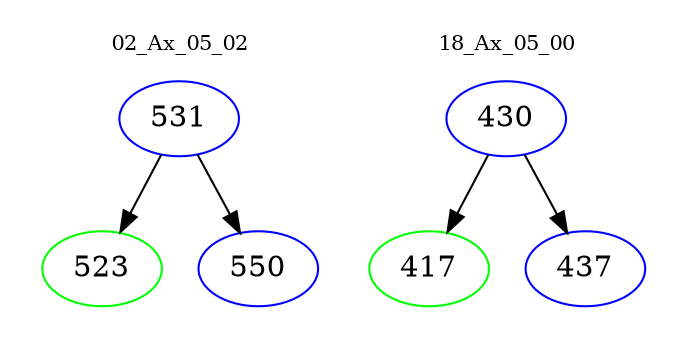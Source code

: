 digraph{
subgraph cluster_0 {
color = white
label = "02_Ax_05_02";
fontsize=10;
T0_531 [label="531", color="blue"]
T0_531 -> T0_523 [color="black"]
T0_523 [label="523", color="green"]
T0_531 -> T0_550 [color="black"]
T0_550 [label="550", color="blue"]
}
subgraph cluster_1 {
color = white
label = "18_Ax_05_00";
fontsize=10;
T1_430 [label="430", color="blue"]
T1_430 -> T1_417 [color="black"]
T1_417 [label="417", color="green"]
T1_430 -> T1_437 [color="black"]
T1_437 [label="437", color="blue"]
}
}
